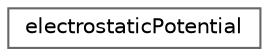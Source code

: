 digraph "Graphical Class Hierarchy"
{
 // LATEX_PDF_SIZE
  bgcolor="transparent";
  edge [fontname=Helvetica,fontsize=10,labelfontname=Helvetica,labelfontsize=10];
  node [fontname=Helvetica,fontsize=10,shape=box,height=0.2,width=0.4];
  rankdir="LR";
  Node0 [id="Node000000",label="electrostaticPotential",height=0.2,width=0.4,color="grey40", fillcolor="white", style="filled",URL="$classFoam_1_1electrostaticPotential.html",tooltip=" "];
}
